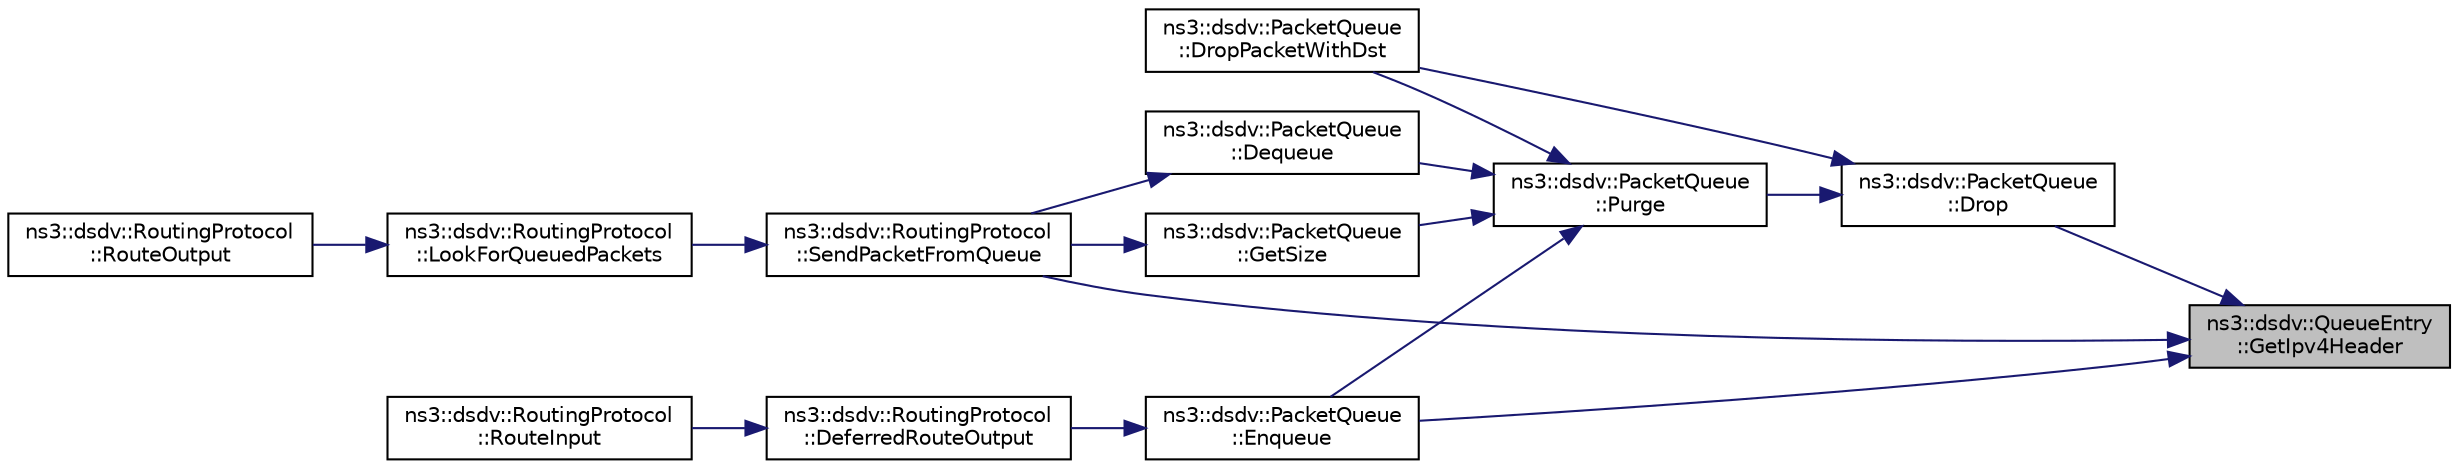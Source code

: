 digraph "ns3::dsdv::QueueEntry::GetIpv4Header"
{
 // LATEX_PDF_SIZE
  edge [fontname="Helvetica",fontsize="10",labelfontname="Helvetica",labelfontsize="10"];
  node [fontname="Helvetica",fontsize="10",shape=record];
  rankdir="RL";
  Node1 [label="ns3::dsdv::QueueEntry\l::GetIpv4Header",height=0.2,width=0.4,color="black", fillcolor="grey75", style="filled", fontcolor="black",tooltip="Get IP header."];
  Node1 -> Node2 [dir="back",color="midnightblue",fontsize="10",style="solid",fontname="Helvetica"];
  Node2 [label="ns3::dsdv::PacketQueue\l::Drop",height=0.2,width=0.4,color="black", fillcolor="white", style="filled",URL="$classns3_1_1dsdv_1_1_packet_queue.html#a793164d7fc231d298346ee949ec73312",tooltip="Notify that the packet is dropped from queue due to timeout."];
  Node2 -> Node3 [dir="back",color="midnightblue",fontsize="10",style="solid",fontname="Helvetica"];
  Node3 [label="ns3::dsdv::PacketQueue\l::DropPacketWithDst",height=0.2,width=0.4,color="black", fillcolor="white", style="filled",URL="$classns3_1_1dsdv_1_1_packet_queue.html#a4e8a8e26184b37b88d54397f300edb97",tooltip="Remove all packets with destination IP address dst."];
  Node2 -> Node4 [dir="back",color="midnightblue",fontsize="10",style="solid",fontname="Helvetica"];
  Node4 [label="ns3::dsdv::PacketQueue\l::Purge",height=0.2,width=0.4,color="black", fillcolor="white", style="filled",URL="$classns3_1_1dsdv_1_1_packet_queue.html#af2666188cd217249c9d398d8a7c0f93b",tooltip="Remove all expired entries."];
  Node4 -> Node5 [dir="back",color="midnightblue",fontsize="10",style="solid",fontname="Helvetica"];
  Node5 [label="ns3::dsdv::PacketQueue\l::Dequeue",height=0.2,width=0.4,color="black", fillcolor="white", style="filled",URL="$classns3_1_1dsdv_1_1_packet_queue.html#a3eea5dcab62c438f2eb7d48e33869284",tooltip="Return first found (the earliest) entry for given destination."];
  Node5 -> Node6 [dir="back",color="midnightblue",fontsize="10",style="solid",fontname="Helvetica"];
  Node6 [label="ns3::dsdv::RoutingProtocol\l::SendPacketFromQueue",height=0.2,width=0.4,color="black", fillcolor="white", style="filled",URL="$classns3_1_1dsdv_1_1_routing_protocol.html#a9359912928dc5b8dc851366a78c0cc8c",tooltip="Send packet from queue."];
  Node6 -> Node7 [dir="back",color="midnightblue",fontsize="10",style="solid",fontname="Helvetica"];
  Node7 [label="ns3::dsdv::RoutingProtocol\l::LookForQueuedPackets",height=0.2,width=0.4,color="black", fillcolor="white", style="filled",URL="$classns3_1_1dsdv_1_1_routing_protocol.html#a775bb168f6e8c4feb854aba73326681e",tooltip="Look for any queued packets to send them out."];
  Node7 -> Node8 [dir="back",color="midnightblue",fontsize="10",style="solid",fontname="Helvetica"];
  Node8 [label="ns3::dsdv::RoutingProtocol\l::RouteOutput",height=0.2,width=0.4,color="black", fillcolor="white", style="filled",URL="$classns3_1_1dsdv_1_1_routing_protocol.html#af025a37dfb12829be3a1f484c5c926c0",tooltip="Query routing cache for an existing route, for an outbound packet."];
  Node4 -> Node3 [dir="back",color="midnightblue",fontsize="10",style="solid",fontname="Helvetica"];
  Node4 -> Node9 [dir="back",color="midnightblue",fontsize="10",style="solid",fontname="Helvetica"];
  Node9 [label="ns3::dsdv::PacketQueue\l::Enqueue",height=0.2,width=0.4,color="black", fillcolor="white", style="filled",URL="$classns3_1_1dsdv_1_1_packet_queue.html#a21df29a3811016d2a8b45adead771410",tooltip="Push entry in queue, if there is no entry with the same packet and destination address in queue."];
  Node9 -> Node10 [dir="back",color="midnightblue",fontsize="10",style="solid",fontname="Helvetica"];
  Node10 [label="ns3::dsdv::RoutingProtocol\l::DeferredRouteOutput",height=0.2,width=0.4,color="black", fillcolor="white", style="filled",URL="$classns3_1_1dsdv_1_1_routing_protocol.html#a69ada1af49e7f09f91199062e14fb75f",tooltip="Queue packet until we find a route."];
  Node10 -> Node11 [dir="back",color="midnightblue",fontsize="10",style="solid",fontname="Helvetica"];
  Node11 [label="ns3::dsdv::RoutingProtocol\l::RouteInput",height=0.2,width=0.4,color="black", fillcolor="white", style="filled",URL="$classns3_1_1dsdv_1_1_routing_protocol.html#af4cf2f9bed3afc8be2ccbb3a07d703b4",tooltip="Route input packet."];
  Node4 -> Node12 [dir="back",color="midnightblue",fontsize="10",style="solid",fontname="Helvetica"];
  Node12 [label="ns3::dsdv::PacketQueue\l::GetSize",height=0.2,width=0.4,color="black", fillcolor="white", style="filled",URL="$classns3_1_1dsdv_1_1_packet_queue.html#a750099896a013a01a1c1093db34808bb",tooltip="Get the number of entries."];
  Node12 -> Node6 [dir="back",color="midnightblue",fontsize="10",style="solid",fontname="Helvetica"];
  Node1 -> Node9 [dir="back",color="midnightblue",fontsize="10",style="solid",fontname="Helvetica"];
  Node1 -> Node6 [dir="back",color="midnightblue",fontsize="10",style="solid",fontname="Helvetica"];
}
